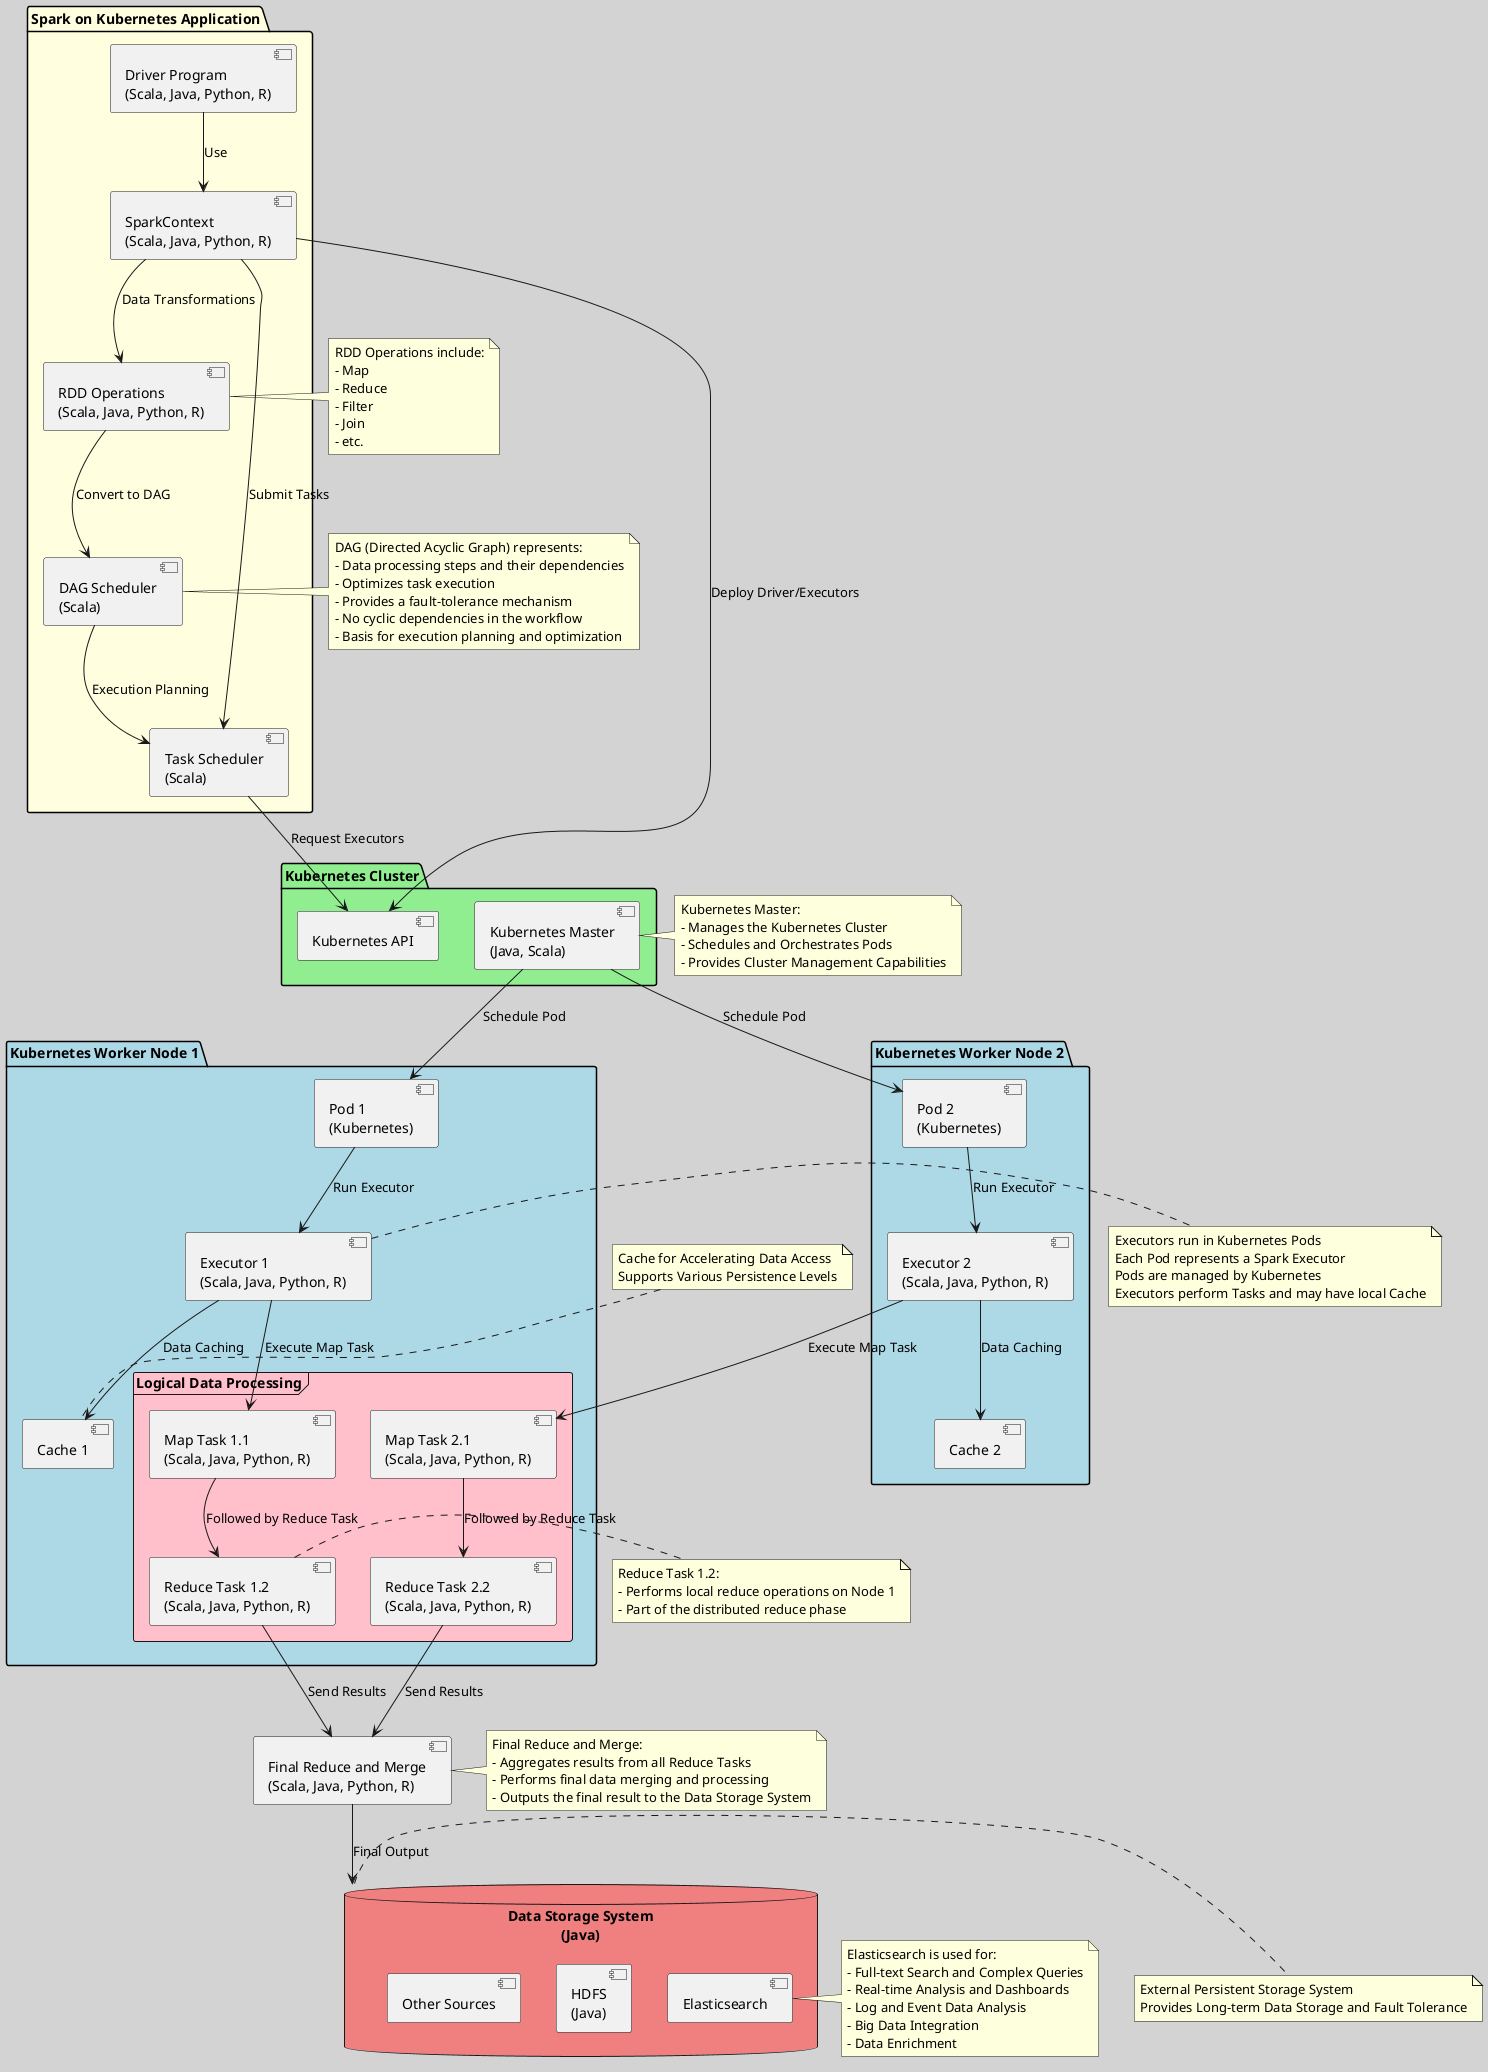 @startuml
skinparam backgroundColor #D3D3D3

package "Spark on Kubernetes Application" #LightYellow {
    [Driver Program\n(Scala, Java, Python, R)] as Driver
        [SparkContext\n(Scala, Java, Python, R)] as SC
        [RDD Operations\n(Scala, Java, Python, R)] as RDDOps
        [DAG Scheduler\n(Scala)] as DAG
        [Task Scheduler\n(Scala)] as TS
}

package "Kubernetes Cluster" #LightGreen {
        [Kubernetes Master\n(Java, Scala)] as K8sMaster
        [Kubernetes API] as K8sAPI
    }

package "Kubernetes Worker Node 1" #LightBlue {
        [Pod 1\n(Kubernetes)] as Pod1
        [Executor 1\n(Scala, Java, Python, R)] as E1
        [Cache 1] as C1
    frame "Logical Data Processing" #Pink {
        [Map Task 1.1\n(Scala, Java, Python, R)] as MT11
        [Reduce Task 1.2\n(Scala, Java, Python, R)] as RT12
    }
}

package "Kubernetes Worker Node 2" #LightBlue {
        [Pod 2\n(Kubernetes)] as Pod2
        [Executor 2\n(Scala, Java, Python, R)] as E2
        [Cache 2] as C2
    frame "Logical Data Processing" #Pink {
        [Map Task 2.1\n(Scala, Java, Python, R)] as MT21
        [Reduce Task 2.2\n(Scala, Java, Python, R)] as RT22
    }
}

    [Final Reduce and Merge\n(Scala, Java, Python, R)] as FinalReduce

database "Data Storage System\n(Java)" as Storage #LightCoral {
        [HDFS\n(Java)]
        [Elasticsearch]
        [Other Sources] as Others
    }

Driver --> SC : Use
SC --> RDDOps : Data Transformations
RDDOps --> DAG : Convert to DAG
SC --> TS : Submit Tasks
SC --> K8sAPI : Deploy Driver/Executors
DAG --> TS : Execution Planning
TS --> K8sAPI : Request Executors
K8sMaster --> Pod1 : Schedule Pod
K8sMaster --> Pod2 : Schedule Pod
Pod1 --> E1 : Run Executor
E1 --> C1 : Data Caching
E1 --> MT11 : Execute Map Task
MT11 --> RT12 : Followed by Reduce Task
Pod2 --> E2 : Run Executor
E2 --> C2 : Data Caching
E2 --> MT21 : Execute Map Task
MT21 --> RT22 : Followed by Reduce Task
RT12 --> FinalReduce : Send Results
RT22 --> FinalReduce : Send Results
FinalReduce --> Storage : Final Output

note right of RT12
  Reduce Task 1.2:
  - Performs local reduce operations on Node 1
  - Part of the distributed reduce phase
end note

note right of RDDOps
  RDD Operations include:
  - Map
  - Reduce
  - Filter
  - Join
  - etc.
end note

note right of DAG
  DAG (Directed Acyclic Graph) represents:
  - Data processing steps and their dependencies
  - Optimizes task execution
  - Provides a fault-tolerance mechanism
  - No cyclic dependencies in the workflow
  - Basis for execution planning and optimization
end note

note right of Elasticsearch
  Elasticsearch is used for:
  - Full-text Search and Complex Queries
  - Real-time Analysis and Dashboards
  - Log and Event Data Analysis
  - Big Data Integration
  - Data Enrichment
end note

note top of C1
  Cache for Accelerating Data Access
  Supports Various Persistence Levels
end note

note right of Storage
  External Persistent Storage System
  Provides Long-term Data Storage and Fault Tolerance
end note

note right of K8sMaster
  Kubernetes Master:
  - Manages the Kubernetes Cluster
  - Schedules and Orchestrates Pods
  - Provides Cluster Management Capabilities
end note

note right of E1
  Executors run in Kubernetes Pods
  Each Pod represents a Spark Executor
  Pods are managed by Kubernetes
  Executors perform Tasks and may have local Cache
end note

note right of FinalReduce
  Final Reduce and Merge:
  - Aggregates results from all Reduce Tasks
  - Performs final data merging and processing
  - Outputs the final result to the Data Storage System
end note

@enduml
